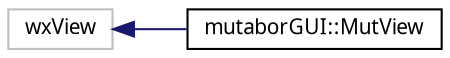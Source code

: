 digraph "Grafische Darstellung der Klassenhierarchie"
{
  edge [fontname="Sans",fontsize="10",labelfontname="Sans",labelfontsize="10"];
  node [fontname="Sans",fontsize="10",shape=record];
  rankdir="LR";
  Node13 [label="wxView",height=0.2,width=0.4,color="grey75", fillcolor="white", style="filled"];
  Node13 -> Node0 [dir="back",color="midnightblue",fontsize="10",style="solid",fontname="Sans"];
  Node0 [label="mutaborGUI::MutView",height=0.2,width=0.4,color="black", fillcolor="white", style="filled",URL="$d8/dd6/classmutaborGUI_1_1MutView.html",tooltip="What are the important qualities of a view? A view is registered with its document, and when the view becomes active (ie the user clicks on it) then it will set its document to be the active/current document. "];
}
